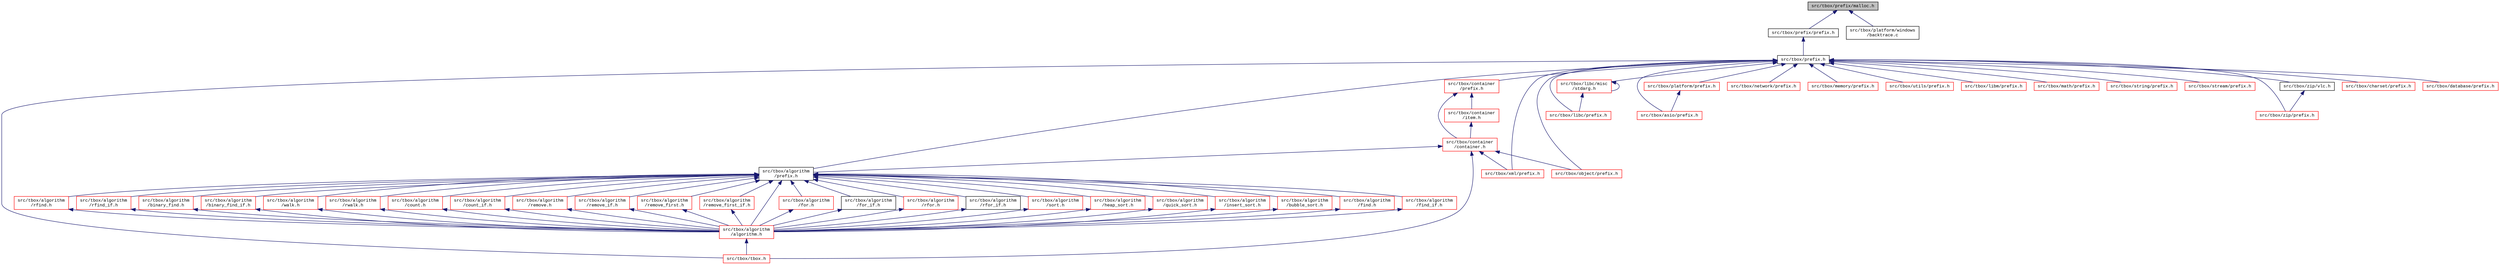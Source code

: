 digraph "src/tbox/prefix/malloc.h"
{
  edge [fontname="CourierNew",fontsize="10",labelfontname="CourierNew",labelfontsize="10"];
  node [fontname="CourierNew",fontsize="10",shape=record];
  Node1 [label="src/tbox/prefix/malloc.h",height=0.2,width=0.4,color="black", fillcolor="grey75", style="filled" fontcolor="black"];
  Node1 -> Node2 [dir="back",color="midnightblue",fontsize="10",style="solid",fontname="CourierNew"];
  Node2 [label="src/tbox/prefix/prefix.h",height=0.2,width=0.4,color="black", fillcolor="white", style="filled",URL="$da/da3/prefix_2prefix_8h_source.html"];
  Node2 -> Node3 [dir="back",color="midnightblue",fontsize="10",style="solid",fontname="CourierNew"];
  Node3 [label="src/tbox/prefix.h",height=0.2,width=0.4,color="black", fillcolor="white", style="filled",URL="$df/d5c/prefix_8h_source.html"];
  Node3 -> Node4 [dir="back",color="midnightblue",fontsize="10",style="solid",fontname="CourierNew"];
  Node4 [label="src/tbox/algorithm\l/prefix.h",height=0.2,width=0.4,color="black", fillcolor="white", style="filled",URL="$d6/dce/algorithm_2prefix_8h_source.html"];
  Node4 -> Node5 [dir="back",color="midnightblue",fontsize="10",style="solid",fontname="CourierNew"];
  Node5 [label="src/tbox/algorithm\l/algorithm.h",height=0.2,width=0.4,color="red", fillcolor="white", style="filled",URL="$df/dd9/algorithm_8h.html"];
  Node5 -> Node6 [dir="back",color="midnightblue",fontsize="10",style="solid",fontname="CourierNew"];
  Node6 [label="src/tbox/tbox.h",height=0.2,width=0.4,color="red", fillcolor="white", style="filled",URL="$da/dec/tbox_8h.html"];
  Node4 -> Node7 [dir="back",color="midnightblue",fontsize="10",style="solid",fontname="CourierNew"];
  Node7 [label="src/tbox/algorithm\l/for.h",height=0.2,width=0.4,color="red", fillcolor="white", style="filled",URL="$d5/da8/for_8h.html"];
  Node7 -> Node5 [dir="back",color="midnightblue",fontsize="10",style="solid",fontname="CourierNew"];
  Node4 -> Node8 [dir="back",color="midnightblue",fontsize="10",style="solid",fontname="CourierNew"];
  Node8 [label="src/tbox/algorithm\l/for_if.h",height=0.2,width=0.4,color="black", fillcolor="white", style="filled",URL="$dd/de1/for__if_8h.html"];
  Node8 -> Node5 [dir="back",color="midnightblue",fontsize="10",style="solid",fontname="CourierNew"];
  Node4 -> Node9 [dir="back",color="midnightblue",fontsize="10",style="solid",fontname="CourierNew"];
  Node9 [label="src/tbox/algorithm\l/rfor.h",height=0.2,width=0.4,color="red", fillcolor="white", style="filled",URL="$d9/d21/rfor_8h.html"];
  Node9 -> Node5 [dir="back",color="midnightblue",fontsize="10",style="solid",fontname="CourierNew"];
  Node4 -> Node10 [dir="back",color="midnightblue",fontsize="10",style="solid",fontname="CourierNew"];
  Node10 [label="src/tbox/algorithm\l/rfor_if.h",height=0.2,width=0.4,color="black", fillcolor="white", style="filled",URL="$d7/d9c/rfor__if_8h.html"];
  Node10 -> Node5 [dir="back",color="midnightblue",fontsize="10",style="solid",fontname="CourierNew"];
  Node4 -> Node11 [dir="back",color="midnightblue",fontsize="10",style="solid",fontname="CourierNew"];
  Node11 [label="src/tbox/algorithm\l/sort.h",height=0.2,width=0.4,color="red", fillcolor="white", style="filled",URL="$d7/d50/sort_8h.html"];
  Node11 -> Node5 [dir="back",color="midnightblue",fontsize="10",style="solid",fontname="CourierNew"];
  Node4 -> Node12 [dir="back",color="midnightblue",fontsize="10",style="solid",fontname="CourierNew"];
  Node12 [label="src/tbox/algorithm\l/heap_sort.h",height=0.2,width=0.4,color="red", fillcolor="white", style="filled",URL="$d4/dfb/heap__sort_8h.html"];
  Node12 -> Node5 [dir="back",color="midnightblue",fontsize="10",style="solid",fontname="CourierNew"];
  Node4 -> Node13 [dir="back",color="midnightblue",fontsize="10",style="solid",fontname="CourierNew"];
  Node13 [label="src/tbox/algorithm\l/quick_sort.h",height=0.2,width=0.4,color="red", fillcolor="white", style="filled",URL="$d6/da1/quick__sort_8h.html"];
  Node13 -> Node5 [dir="back",color="midnightblue",fontsize="10",style="solid",fontname="CourierNew"];
  Node4 -> Node14 [dir="back",color="midnightblue",fontsize="10",style="solid",fontname="CourierNew"];
  Node14 [label="src/tbox/algorithm\l/insert_sort.h",height=0.2,width=0.4,color="red", fillcolor="white", style="filled",URL="$d0/d3a/insert__sort_8h.html"];
  Node14 -> Node5 [dir="back",color="midnightblue",fontsize="10",style="solid",fontname="CourierNew"];
  Node4 -> Node15 [dir="back",color="midnightblue",fontsize="10",style="solid",fontname="CourierNew"];
  Node15 [label="src/tbox/algorithm\l/bubble_sort.h",height=0.2,width=0.4,color="red", fillcolor="white", style="filled",URL="$df/d49/bubble__sort_8h.html"];
  Node15 -> Node5 [dir="back",color="midnightblue",fontsize="10",style="solid",fontname="CourierNew"];
  Node4 -> Node16 [dir="back",color="midnightblue",fontsize="10",style="solid",fontname="CourierNew"];
  Node16 [label="src/tbox/algorithm\l/find.h",height=0.2,width=0.4,color="red", fillcolor="white", style="filled",URL="$d6/db2/find_8h.html"];
  Node16 -> Node5 [dir="back",color="midnightblue",fontsize="10",style="solid",fontname="CourierNew"];
  Node4 -> Node17 [dir="back",color="midnightblue",fontsize="10",style="solid",fontname="CourierNew"];
  Node17 [label="src/tbox/algorithm\l/find_if.h",height=0.2,width=0.4,color="red", fillcolor="white", style="filled",URL="$d1/d0f/find__if_8h.html"];
  Node17 -> Node5 [dir="back",color="midnightblue",fontsize="10",style="solid",fontname="CourierNew"];
  Node4 -> Node18 [dir="back",color="midnightblue",fontsize="10",style="solid",fontname="CourierNew"];
  Node18 [label="src/tbox/algorithm\l/rfind.h",height=0.2,width=0.4,color="red", fillcolor="white", style="filled",URL="$d5/d50/rfind_8h.html"];
  Node18 -> Node5 [dir="back",color="midnightblue",fontsize="10",style="solid",fontname="CourierNew"];
  Node4 -> Node19 [dir="back",color="midnightblue",fontsize="10",style="solid",fontname="CourierNew"];
  Node19 [label="src/tbox/algorithm\l/rfind_if.h",height=0.2,width=0.4,color="red", fillcolor="white", style="filled",URL="$da/d6d/rfind__if_8h.html"];
  Node19 -> Node5 [dir="back",color="midnightblue",fontsize="10",style="solid",fontname="CourierNew"];
  Node4 -> Node20 [dir="back",color="midnightblue",fontsize="10",style="solid",fontname="CourierNew"];
  Node20 [label="src/tbox/algorithm\l/binary_find.h",height=0.2,width=0.4,color="red", fillcolor="white", style="filled",URL="$da/d86/binary__find_8h.html"];
  Node20 -> Node5 [dir="back",color="midnightblue",fontsize="10",style="solid",fontname="CourierNew"];
  Node4 -> Node21 [dir="back",color="midnightblue",fontsize="10",style="solid",fontname="CourierNew"];
  Node21 [label="src/tbox/algorithm\l/binary_find_if.h",height=0.2,width=0.4,color="red", fillcolor="white", style="filled",URL="$da/d27/binary__find__if_8h.html"];
  Node21 -> Node5 [dir="back",color="midnightblue",fontsize="10",style="solid",fontname="CourierNew"];
  Node4 -> Node22 [dir="back",color="midnightblue",fontsize="10",style="solid",fontname="CourierNew"];
  Node22 [label="src/tbox/algorithm\l/walk.h",height=0.2,width=0.4,color="red", fillcolor="white", style="filled",URL="$de/d1a/walk_8h.html"];
  Node22 -> Node5 [dir="back",color="midnightblue",fontsize="10",style="solid",fontname="CourierNew"];
  Node4 -> Node23 [dir="back",color="midnightblue",fontsize="10",style="solid",fontname="CourierNew"];
  Node23 [label="src/tbox/algorithm\l/rwalk.h",height=0.2,width=0.4,color="red", fillcolor="white", style="filled",URL="$d8/d5a/rwalk_8h.html"];
  Node23 -> Node5 [dir="back",color="midnightblue",fontsize="10",style="solid",fontname="CourierNew"];
  Node4 -> Node24 [dir="back",color="midnightblue",fontsize="10",style="solid",fontname="CourierNew"];
  Node24 [label="src/tbox/algorithm\l/count.h",height=0.2,width=0.4,color="red", fillcolor="white", style="filled",URL="$d3/d6c/count_8h.html"];
  Node24 -> Node5 [dir="back",color="midnightblue",fontsize="10",style="solid",fontname="CourierNew"];
  Node4 -> Node25 [dir="back",color="midnightblue",fontsize="10",style="solid",fontname="CourierNew"];
  Node25 [label="src/tbox/algorithm\l/count_if.h",height=0.2,width=0.4,color="red", fillcolor="white", style="filled",URL="$d2/da2/count__if_8h.html"];
  Node25 -> Node5 [dir="back",color="midnightblue",fontsize="10",style="solid",fontname="CourierNew"];
  Node4 -> Node26 [dir="back",color="midnightblue",fontsize="10",style="solid",fontname="CourierNew"];
  Node26 [label="src/tbox/algorithm\l/remove.h",height=0.2,width=0.4,color="red", fillcolor="white", style="filled",URL="$df/d8a/remove_8h.html"];
  Node26 -> Node5 [dir="back",color="midnightblue",fontsize="10",style="solid",fontname="CourierNew"];
  Node4 -> Node27 [dir="back",color="midnightblue",fontsize="10",style="solid",fontname="CourierNew"];
  Node27 [label="src/tbox/algorithm\l/remove_if.h",height=0.2,width=0.4,color="red", fillcolor="white", style="filled",URL="$d5/d95/remove__if_8h.html"];
  Node27 -> Node5 [dir="back",color="midnightblue",fontsize="10",style="solid",fontname="CourierNew"];
  Node4 -> Node28 [dir="back",color="midnightblue",fontsize="10",style="solid",fontname="CourierNew"];
  Node28 [label="src/tbox/algorithm\l/remove_first.h",height=0.2,width=0.4,color="red", fillcolor="white", style="filled",URL="$d1/d49/remove__first_8h.html"];
  Node28 -> Node5 [dir="back",color="midnightblue",fontsize="10",style="solid",fontname="CourierNew"];
  Node4 -> Node29 [dir="back",color="midnightblue",fontsize="10",style="solid",fontname="CourierNew"];
  Node29 [label="src/tbox/algorithm\l/remove_first_if.h",height=0.2,width=0.4,color="red", fillcolor="white", style="filled",URL="$d1/d00/remove__first__if_8h.html"];
  Node29 -> Node5 [dir="back",color="midnightblue",fontsize="10",style="solid",fontname="CourierNew"];
  Node3 -> Node30 [dir="back",color="midnightblue",fontsize="10",style="solid",fontname="CourierNew"];
  Node30 [label="src/tbox/container\l/prefix.h",height=0.2,width=0.4,color="red", fillcolor="white", style="filled",URL="$d9/d38/container_2prefix_8h_source.html"];
  Node30 -> Node31 [dir="back",color="midnightblue",fontsize="10",style="solid",fontname="CourierNew"];
  Node31 [label="src/tbox/container\l/container.h",height=0.2,width=0.4,color="red", fillcolor="white", style="filled",URL="$d4/ddd/container_8h.html"];
  Node31 -> Node4 [dir="back",color="midnightblue",fontsize="10",style="solid",fontname="CourierNew"];
  Node31 -> Node32 [dir="back",color="midnightblue",fontsize="10",style="solid",fontname="CourierNew"];
  Node32 [label="src/tbox/xml/prefix.h",height=0.2,width=0.4,color="red", fillcolor="white", style="filled",URL="$d1/d9b/xml_2prefix_8h_source.html"];
  Node31 -> Node33 [dir="back",color="midnightblue",fontsize="10",style="solid",fontname="CourierNew"];
  Node33 [label="src/tbox/object/prefix.h",height=0.2,width=0.4,color="red", fillcolor="white", style="filled",URL="$d7/d74/object_2prefix_8h_source.html"];
  Node31 -> Node6 [dir="back",color="midnightblue",fontsize="10",style="solid",fontname="CourierNew"];
  Node30 -> Node34 [dir="back",color="midnightblue",fontsize="10",style="solid",fontname="CourierNew"];
  Node34 [label="src/tbox/container\l/item.h",height=0.2,width=0.4,color="red", fillcolor="white", style="filled",URL="$df/d1f/item_8h.html"];
  Node34 -> Node31 [dir="back",color="midnightblue",fontsize="10",style="solid",fontname="CourierNew"];
  Node3 -> Node35 [dir="back",color="midnightblue",fontsize="10",style="solid",fontname="CourierNew"];
  Node35 [label="src/tbox/libc/prefix.h",height=0.2,width=0.4,color="red", fillcolor="white", style="filled",URL="$d4/df0/libc_2prefix_8h_source.html"];
  Node3 -> Node36 [dir="back",color="midnightblue",fontsize="10",style="solid",fontname="CourierNew"];
  Node36 [label="src/tbox/libc/misc\l/stdarg.h",height=0.2,width=0.4,color="red", fillcolor="white", style="filled",URL="$d1/d2d/stdarg_8h.html"];
  Node36 -> Node35 [dir="back",color="midnightblue",fontsize="10",style="solid",fontname="CourierNew"];
  Node36 -> Node36 [dir="back",color="midnightblue",fontsize="10",style="solid",fontname="CourierNew"];
  Node3 -> Node37 [dir="back",color="midnightblue",fontsize="10",style="solid",fontname="CourierNew"];
  Node37 [label="src/tbox/asio/prefix.h",height=0.2,width=0.4,color="red", fillcolor="white", style="filled",URL="$db/d56/asio_2prefix_8h_source.html"];
  Node3 -> Node38 [dir="back",color="midnightblue",fontsize="10",style="solid",fontname="CourierNew"];
  Node38 [label="src/tbox/platform/prefix.h",height=0.2,width=0.4,color="red", fillcolor="white", style="filled",URL="$db/dfa/platform_2prefix_8h_source.html"];
  Node38 -> Node37 [dir="back",color="midnightblue",fontsize="10",style="solid",fontname="CourierNew"];
  Node3 -> Node39 [dir="back",color="midnightblue",fontsize="10",style="solid",fontname="CourierNew"];
  Node39 [label="src/tbox/network/prefix.h",height=0.2,width=0.4,color="red", fillcolor="white", style="filled",URL="$d2/df3/network_2prefix_8h_source.html"];
  Node3 -> Node40 [dir="back",color="midnightblue",fontsize="10",style="solid",fontname="CourierNew"];
  Node40 [label="src/tbox/memory/prefix.h",height=0.2,width=0.4,color="red", fillcolor="white", style="filled",URL="$d0/dad/memory_2prefix_8h_source.html"];
  Node3 -> Node41 [dir="back",color="midnightblue",fontsize="10",style="solid",fontname="CourierNew"];
  Node41 [label="src/tbox/utils/prefix.h",height=0.2,width=0.4,color="red", fillcolor="white", style="filled",URL="$de/d60/utils_2prefix_8h_source.html"];
  Node3 -> Node42 [dir="back",color="midnightblue",fontsize="10",style="solid",fontname="CourierNew"];
  Node42 [label="src/tbox/libm/prefix.h",height=0.2,width=0.4,color="red", fillcolor="white", style="filled",URL="$d4/d14/libm_2prefix_8h_source.html"];
  Node3 -> Node43 [dir="back",color="midnightblue",fontsize="10",style="solid",fontname="CourierNew"];
  Node43 [label="src/tbox/math/prefix.h",height=0.2,width=0.4,color="red", fillcolor="white", style="filled",URL="$d5/d8d/math_2prefix_8h_source.html"];
  Node3 -> Node44 [dir="back",color="midnightblue",fontsize="10",style="solid",fontname="CourierNew"];
  Node44 [label="src/tbox/string/prefix.h",height=0.2,width=0.4,color="red", fillcolor="white", style="filled",URL="$d9/da1/string_2prefix_8h_source.html"];
  Node3 -> Node45 [dir="back",color="midnightblue",fontsize="10",style="solid",fontname="CourierNew"];
  Node45 [label="src/tbox/stream/prefix.h",height=0.2,width=0.4,color="red", fillcolor="white", style="filled",URL="$d2/dd0/stream_2prefix_8h_source.html"];
  Node3 -> Node46 [dir="back",color="midnightblue",fontsize="10",style="solid",fontname="CourierNew"];
  Node46 [label="src/tbox/zip/prefix.h",height=0.2,width=0.4,color="red", fillcolor="white", style="filled",URL="$d0/d9e/zip_2prefix_8h_source.html"];
  Node3 -> Node47 [dir="back",color="midnightblue",fontsize="10",style="solid",fontname="CourierNew"];
  Node47 [label="src/tbox/zip/vlc.h",height=0.2,width=0.4,color="black", fillcolor="white", style="filled",URL="$d8/d4f/vlc_8h.html"];
  Node47 -> Node46 [dir="back",color="midnightblue",fontsize="10",style="solid",fontname="CourierNew"];
  Node3 -> Node48 [dir="back",color="midnightblue",fontsize="10",style="solid",fontname="CourierNew"];
  Node48 [label="src/tbox/charset/prefix.h",height=0.2,width=0.4,color="red", fillcolor="white", style="filled",URL="$d6/d08/charset_2prefix_8h_source.html"];
  Node3 -> Node33 [dir="back",color="midnightblue",fontsize="10",style="solid",fontname="CourierNew"];
  Node3 -> Node32 [dir="back",color="midnightblue",fontsize="10",style="solid",fontname="CourierNew"];
  Node3 -> Node49 [dir="back",color="midnightblue",fontsize="10",style="solid",fontname="CourierNew"];
  Node49 [label="src/tbox/database/prefix.h",height=0.2,width=0.4,color="red", fillcolor="white", style="filled",URL="$d9/d1c/database_2prefix_8h_source.html"];
  Node3 -> Node6 [dir="back",color="midnightblue",fontsize="10",style="solid",fontname="CourierNew"];
  Node1 -> Node50 [dir="back",color="midnightblue",fontsize="10",style="solid",fontname="CourierNew"];
  Node50 [label="src/tbox/platform/windows\l/backtrace.c",height=0.2,width=0.4,color="black", fillcolor="white", style="filled",URL="$d1/d2c/windows_2backtrace_8c_source.html"];
}
